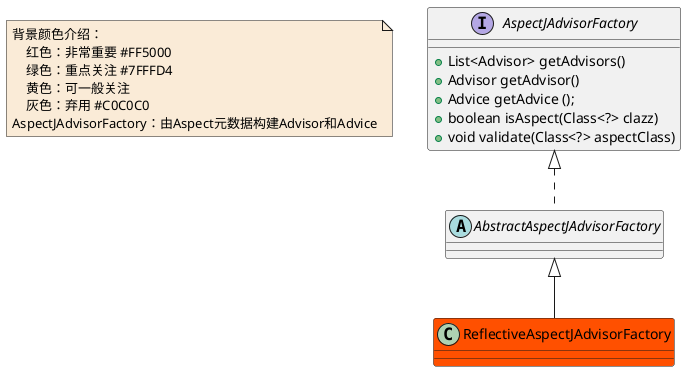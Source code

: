@startuml

note  as N1 #FAEBD7
    背景颜色介绍：
        红色：非常重要 #FF5000
        绿色：重点关注 #7FFFD4
        黄色：可一般关注
        灰色：弃用 #C0C0C0
    AspectJAdvisorFactory：由Aspect元数据构建Advisor和Advice
end note

interface AspectJAdvisorFactory
AspectJAdvisorFactory : +List<Advisor> getAdvisors()
AspectJAdvisorFactory : +Advisor getAdvisor()
AspectJAdvisorFactory : +Advice getAdvice ();
AspectJAdvisorFactory : +boolean isAspect(Class<?> clazz)
AspectJAdvisorFactory : +void validate(Class<?> aspectClass)
abstract class AbstractAspectJAdvisorFactory
class ReflectiveAspectJAdvisorFactory #FF5000


AspectJAdvisorFactory <|.. AbstractAspectJAdvisorFactory

AbstractAspectJAdvisorFactory <|-- ReflectiveAspectJAdvisorFactory

@enduml